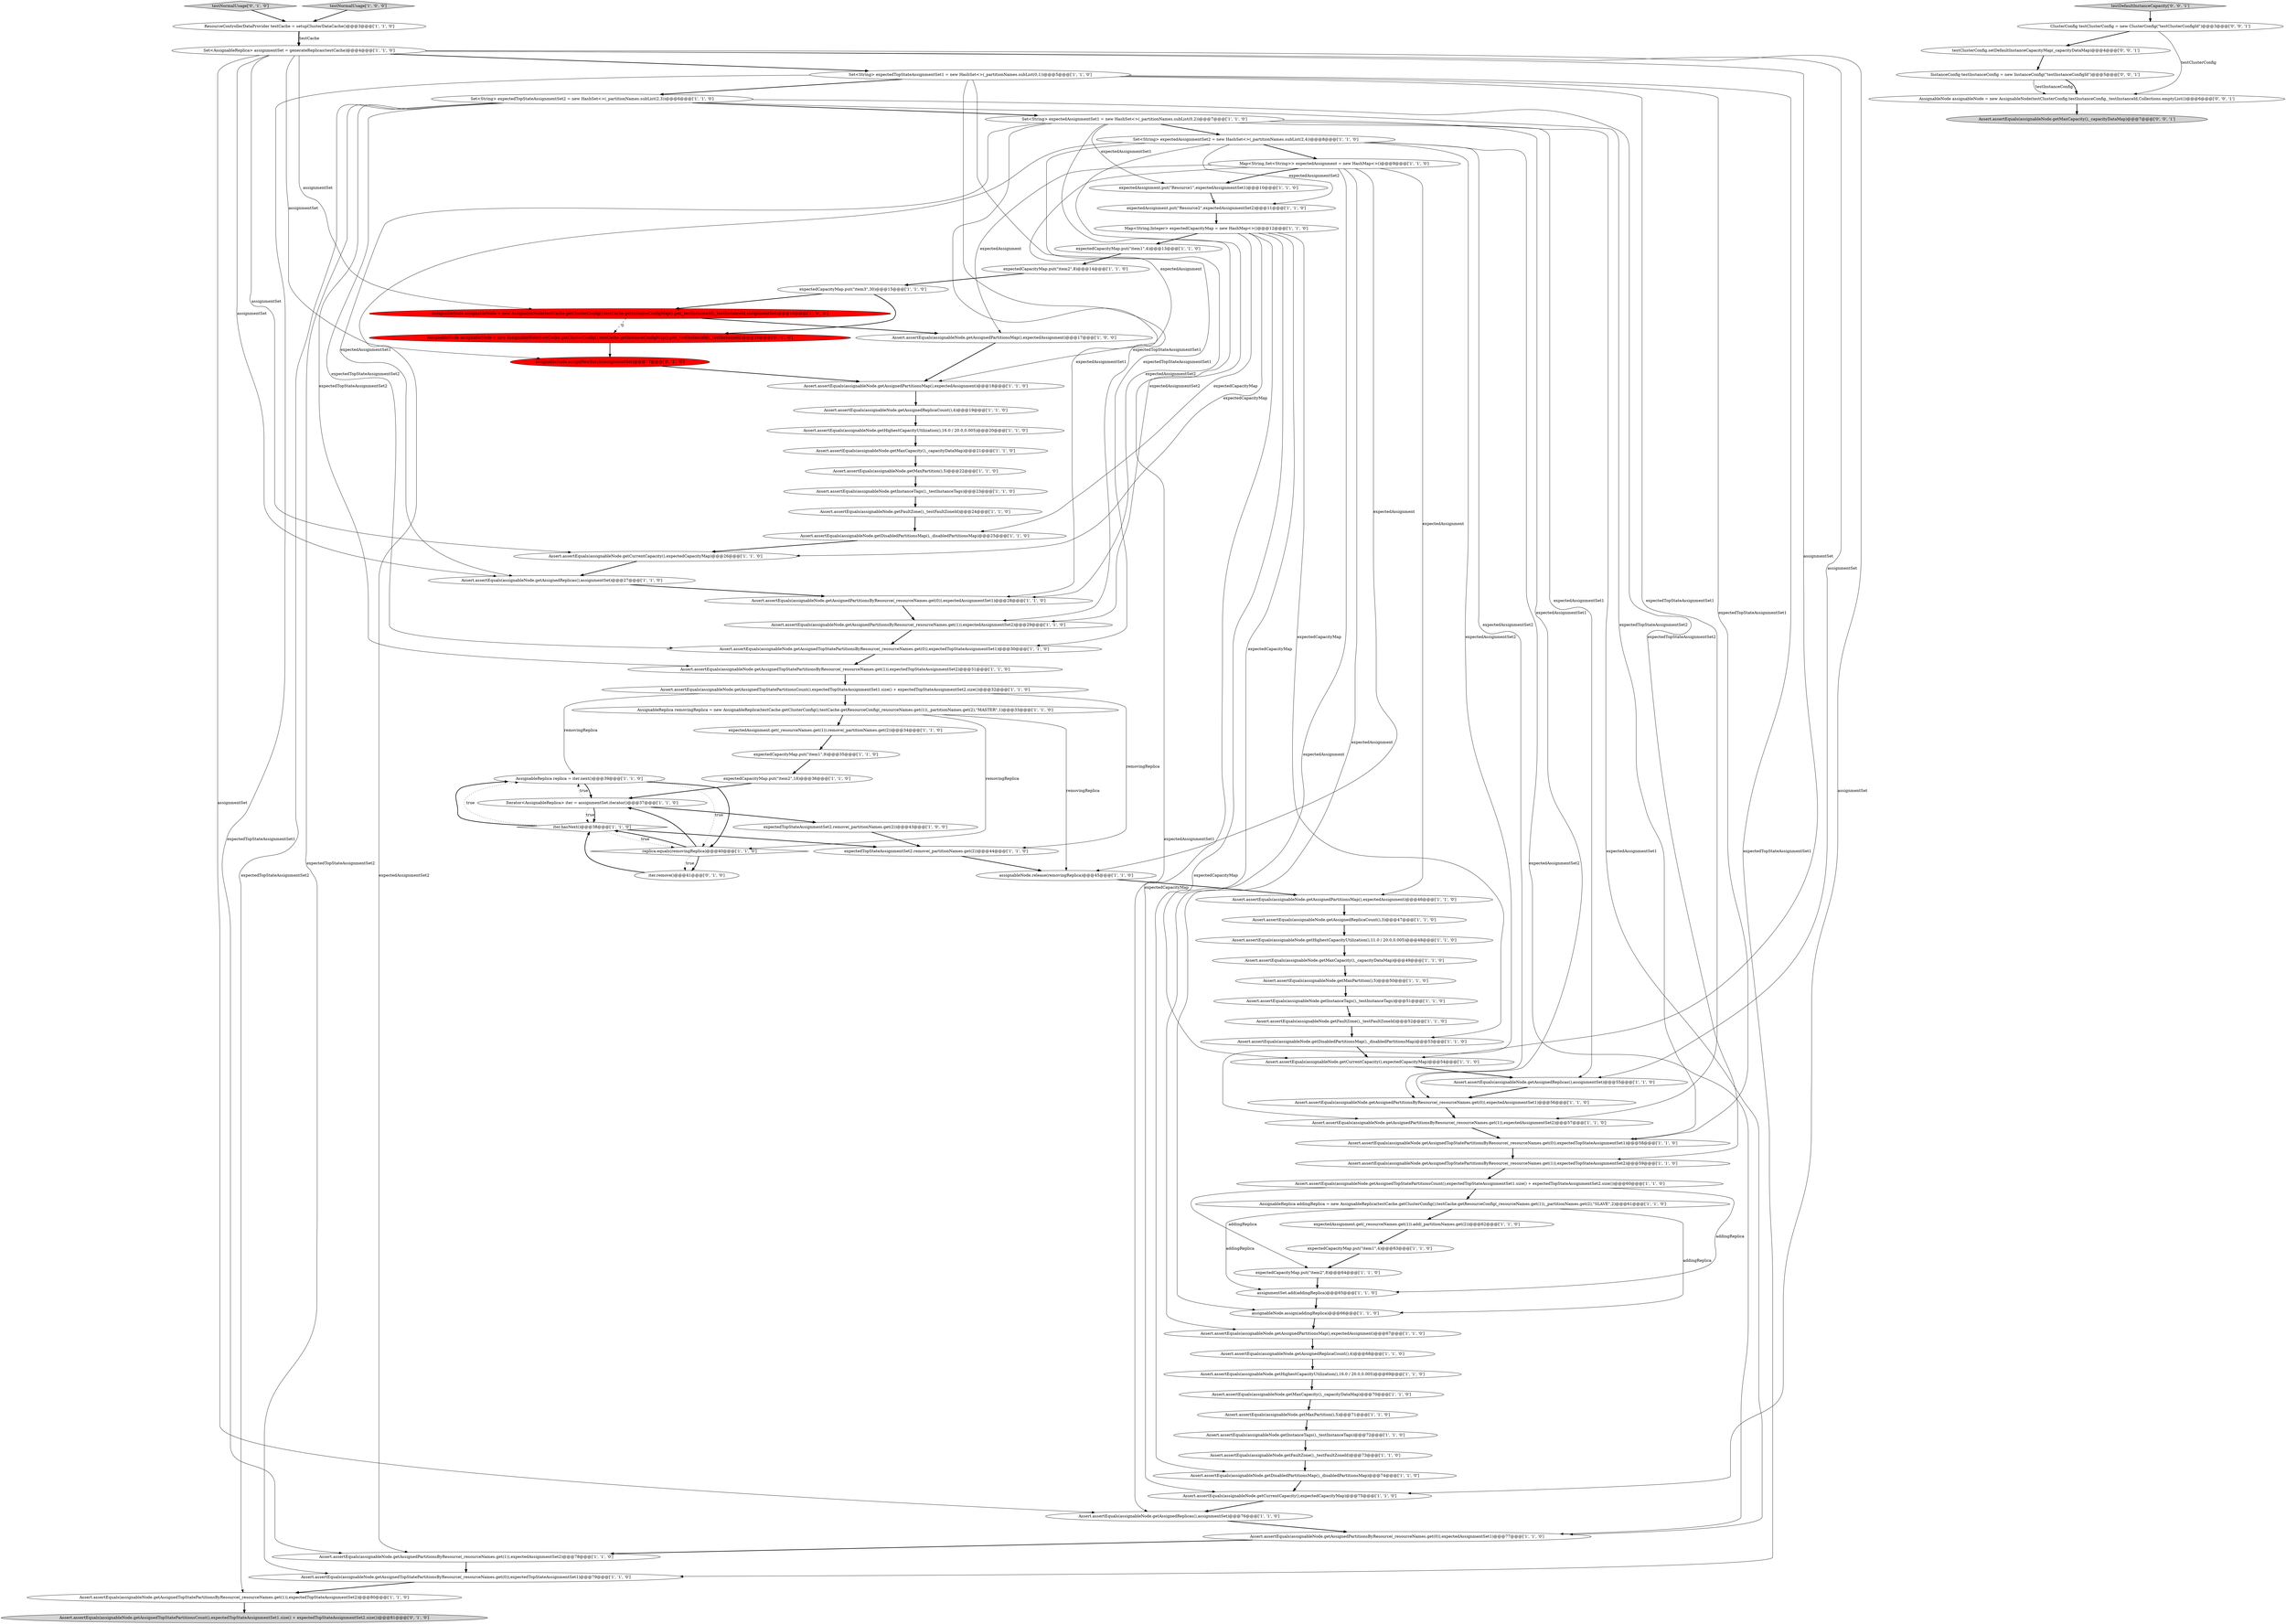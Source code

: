 digraph {
9 [style = filled, label = "Assert.assertEquals(assignableNode.getAssignedReplicas(),assignmentSet)@@@76@@@['1', '1', '0']", fillcolor = white, shape = ellipse image = "AAA0AAABBB1BBB"];
40 [style = filled, label = "Assert.assertEquals(assignableNode.getHighestCapacityUtilization(),16.0 / 20.0,0.005)@@@20@@@['1', '1', '0']", fillcolor = white, shape = ellipse image = "AAA0AAABBB1BBB"];
35 [style = filled, label = "Assert.assertEquals(assignableNode.getAssignedTopStatePartitionsByResource(_resourceNames.get(0)),expectedTopStateAssignmentSet1)@@@58@@@['1', '1', '0']", fillcolor = white, shape = ellipse image = "AAA0AAABBB1BBB"];
50 [style = filled, label = "Assert.assertEquals(assignableNode.getAssignedPartitionsByResource(_resourceNames.get(1)),expectedAssignmentSet2)@@@29@@@['1', '1', '0']", fillcolor = white, shape = ellipse image = "AAA0AAABBB1BBB"];
13 [style = filled, label = "Assert.assertEquals(assignableNode.getInstanceTags(),_testInstanceTags)@@@72@@@['1', '1', '0']", fillcolor = white, shape = ellipse image = "AAA0AAABBB1BBB"];
11 [style = filled, label = "expectedAssignment.put(\"Resource2\",expectedAssignmentSet2)@@@11@@@['1', '1', '0']", fillcolor = white, shape = ellipse image = "AAA0AAABBB1BBB"];
25 [style = filled, label = "Assert.assertEquals(assignableNode.getAssignedPartitionsMap(),expectedAssignment)@@@46@@@['1', '1', '0']", fillcolor = white, shape = ellipse image = "AAA0AAABBB1BBB"];
79 [style = filled, label = "assignableNode.assignNewBatch(assignmentSet)@@@17@@@['0', '1', '0']", fillcolor = red, shape = ellipse image = "AAA1AAABBB2BBB"];
10 [style = filled, label = "expectedCapacityMap.put(\"item2\",18)@@@36@@@['1', '1', '0']", fillcolor = white, shape = ellipse image = "AAA0AAABBB1BBB"];
78 [style = filled, label = "testNormalUsage['0', '1', '0']", fillcolor = lightgray, shape = diamond image = "AAA0AAABBB2BBB"];
70 [style = filled, label = "Map<String,Set<String>> expectedAssignment = new HashMap<>()@@@9@@@['1', '1', '0']", fillcolor = white, shape = ellipse image = "AAA0AAABBB1BBB"];
52 [style = filled, label = "iter.hasNext()@@@38@@@['1', '1', '0']", fillcolor = white, shape = diamond image = "AAA0AAABBB1BBB"];
57 [style = filled, label = "expectedCapacityMap.put(\"item3\",30)@@@15@@@['1', '1', '0']", fillcolor = white, shape = ellipse image = "AAA0AAABBB1BBB"];
2 [style = filled, label = "expectedCapacityMap.put(\"item1\",4)@@@13@@@['1', '1', '0']", fillcolor = white, shape = ellipse image = "AAA0AAABBB1BBB"];
75 [style = filled, label = "Assert.assertEquals(assignableNode.getAssignedPartitionsByResource(_resourceNames.get(0)),expectedAssignmentSet1)@@@77@@@['1', '1', '0']", fillcolor = white, shape = ellipse image = "AAA0AAABBB1BBB"];
15 [style = filled, label = "Assert.assertEquals(assignableNode.getAssignedTopStatePartitionsByResource(_resourceNames.get(1)),expectedTopStateAssignmentSet2)@@@59@@@['1', '1', '0']", fillcolor = white, shape = ellipse image = "AAA0AAABBB1BBB"];
23 [style = filled, label = "Assert.assertEquals(assignableNode.getAssignedPartitionsByResource(_resourceNames.get(0)),expectedAssignmentSet1)@@@28@@@['1', '1', '0']", fillcolor = white, shape = ellipse image = "AAA0AAABBB1BBB"];
14 [style = filled, label = "expectedCapacityMap.put(\"item2\",8)@@@64@@@['1', '1', '0']", fillcolor = white, shape = ellipse image = "AAA0AAABBB1BBB"];
54 [style = filled, label = "Assert.assertEquals(assignableNode.getFaultZone(),_testFaultZoneId)@@@24@@@['1', '1', '0']", fillcolor = white, shape = ellipse image = "AAA0AAABBB1BBB"];
6 [style = filled, label = "Assert.assertEquals(assignableNode.getAssignedPartitionsMap(),expectedAssignment)@@@18@@@['1', '1', '0']", fillcolor = white, shape = ellipse image = "AAA0AAABBB1BBB"];
77 [style = filled, label = "AssignableNode assignableNode = new AssignableNode(testCache.getClusterConfig(),testCache.getInstanceConfigMap().get(_testInstanceId),_testInstanceId)@@@16@@@['0', '1', '0']", fillcolor = red, shape = ellipse image = "AAA1AAABBB2BBB"];
45 [style = filled, label = "Assert.assertEquals(assignableNode.getAssignedTopStatePartitionsByResource(_resourceNames.get(1)),expectedTopStateAssignmentSet2)@@@31@@@['1', '1', '0']", fillcolor = white, shape = ellipse image = "AAA0AAABBB1BBB"];
48 [style = filled, label = "expectedTopStateAssignmentSet2.remove(_partitionNames.get(2))@@@44@@@['1', '1', '0']", fillcolor = white, shape = ellipse image = "AAA0AAABBB1BBB"];
41 [style = filled, label = "Assert.assertEquals(assignableNode.getAssignedPartitionsByResource(_resourceNames.get(1)),expectedAssignmentSet2)@@@57@@@['1', '1', '0']", fillcolor = white, shape = ellipse image = "AAA0AAABBB1BBB"];
63 [style = filled, label = "expectedCapacityMap.put(\"item1\",9)@@@35@@@['1', '1', '0']", fillcolor = white, shape = ellipse image = "AAA0AAABBB1BBB"];
73 [style = filled, label = "Assert.assertEquals(assignableNode.getInstanceTags(),_testInstanceTags)@@@23@@@['1', '1', '0']", fillcolor = white, shape = ellipse image = "AAA0AAABBB1BBB"];
60 [style = filled, label = "expectedCapacityMap.put(\"item1\",4)@@@63@@@['1', '1', '0']", fillcolor = white, shape = ellipse image = "AAA0AAABBB1BBB"];
30 [style = filled, label = "Assert.assertEquals(assignableNode.getAssignedPartitionsMap(),expectedAssignment)@@@67@@@['1', '1', '0']", fillcolor = white, shape = ellipse image = "AAA0AAABBB1BBB"];
32 [style = filled, label = "Assert.assertEquals(assignableNode.getAssignedReplicaCount(),4)@@@68@@@['1', '1', '0']", fillcolor = white, shape = ellipse image = "AAA0AAABBB1BBB"];
12 [style = filled, label = "Assert.assertEquals(assignableNode.getMaxCapacity(),_capacityDataMap)@@@21@@@['1', '1', '0']", fillcolor = white, shape = ellipse image = "AAA0AAABBB1BBB"];
34 [style = filled, label = "Assert.assertEquals(assignableNode.getMaxPartition(),5)@@@22@@@['1', '1', '0']", fillcolor = white, shape = ellipse image = "AAA0AAABBB1BBB"];
53 [style = filled, label = "Assert.assertEquals(assignableNode.getAssignedTopStatePartitionsByResource(_resourceNames.get(1)),expectedTopStateAssignmentSet2)@@@80@@@['1', '1', '0']", fillcolor = white, shape = ellipse image = "AAA0AAABBB1BBB"];
67 [style = filled, label = "Set<String> expectedTopStateAssignmentSet2 = new HashSet<>(_partitionNames.subList(2,3))@@@6@@@['1', '1', '0']", fillcolor = white, shape = ellipse image = "AAA0AAABBB1BBB"];
21 [style = filled, label = "AssignableNode assignableNode = new AssignableNode(testCache.getClusterConfig(),testCache.getInstanceConfigMap().get(_testInstanceId),_testInstanceId,assignmentSet)@@@16@@@['1', '0', '0']", fillcolor = red, shape = ellipse image = "AAA1AAABBB1BBB"];
49 [style = filled, label = "Iterator<AssignableReplica> iter = assignmentSet.iterator()@@@37@@@['1', '1', '0']", fillcolor = white, shape = ellipse image = "AAA0AAABBB1BBB"];
65 [style = filled, label = "Assert.assertEquals(assignableNode.getCurrentCapacity(),expectedCapacityMap)@@@75@@@['1', '1', '0']", fillcolor = white, shape = ellipse image = "AAA0AAABBB1BBB"];
68 [style = filled, label = "Assert.assertEquals(assignableNode.getAssignedPartitionsMap(),expectedAssignment)@@@17@@@['1', '0', '0']", fillcolor = white, shape = ellipse image = "AAA0AAABBB1BBB"];
24 [style = filled, label = "assignmentSet.add(addingReplica)@@@65@@@['1', '1', '0']", fillcolor = white, shape = ellipse image = "AAA0AAABBB1BBB"];
20 [style = filled, label = "Assert.assertEquals(assignableNode.getCurrentCapacity(),expectedCapacityMap)@@@54@@@['1', '1', '0']", fillcolor = white, shape = ellipse image = "AAA0AAABBB1BBB"];
0 [style = filled, label = "testNormalUsage['1', '0', '0']", fillcolor = lightgray, shape = diamond image = "AAA0AAABBB1BBB"];
62 [style = filled, label = "Assert.assertEquals(assignableNode.getAssignedTopStatePartitionsCount(),expectedTopStateAssignmentSet1.size() + expectedTopStateAssignmentSet2.size())@@@60@@@['1', '1', '0']", fillcolor = white, shape = ellipse image = "AAA0AAABBB1BBB"];
19 [style = filled, label = "expectedAssignment.get(_resourceNames.get(1)).remove(_partitionNames.get(2))@@@34@@@['1', '1', '0']", fillcolor = white, shape = ellipse image = "AAA0AAABBB1BBB"];
84 [style = filled, label = "InstanceConfig testInstanceConfig = new InstanceConfig(\"testInstanceConfigId\")@@@5@@@['0', '0', '1']", fillcolor = white, shape = ellipse image = "AAA0AAABBB3BBB"];
8 [style = filled, label = "Set<String> expectedTopStateAssignmentSet1 = new HashSet<>(_partitionNames.subList(0,1))@@@5@@@['1', '1', '0']", fillcolor = white, shape = ellipse image = "AAA0AAABBB1BBB"];
83 [style = filled, label = "testClusterConfig.setDefaultInstanceCapacityMap(_capacityDataMap)@@@4@@@['0', '0', '1']", fillcolor = white, shape = ellipse image = "AAA0AAABBB3BBB"];
29 [style = filled, label = "Assert.assertEquals(assignableNode.getAssignedReplicaCount(),4)@@@19@@@['1', '1', '0']", fillcolor = white, shape = ellipse image = "AAA0AAABBB1BBB"];
72 [style = filled, label = "expectedCapacityMap.put(\"item2\",8)@@@14@@@['1', '1', '0']", fillcolor = white, shape = ellipse image = "AAA0AAABBB1BBB"];
82 [style = filled, label = "Assert.assertEquals(assignableNode.getMaxCapacity(),_capacityDataMap)@@@7@@@['0', '0', '1']", fillcolor = lightgray, shape = ellipse image = "AAA0AAABBB3BBB"];
86 [style = filled, label = "ClusterConfig testClusterConfig = new ClusterConfig(\"testClusterConfigId\")@@@3@@@['0', '0', '1']", fillcolor = white, shape = ellipse image = "AAA0AAABBB3BBB"];
76 [style = filled, label = "Assert.assertEquals(assignableNode.getInstanceTags(),_testInstanceTags)@@@51@@@['1', '1', '0']", fillcolor = white, shape = ellipse image = "AAA0AAABBB1BBB"];
17 [style = filled, label = "assignableNode.release(removingReplica)@@@45@@@['1', '1', '0']", fillcolor = white, shape = ellipse image = "AAA0AAABBB1BBB"];
74 [style = filled, label = "Assert.assertEquals(assignableNode.getMaxCapacity(),_capacityDataMap)@@@70@@@['1', '1', '0']", fillcolor = white, shape = ellipse image = "AAA0AAABBB1BBB"];
71 [style = filled, label = "Assert.assertEquals(assignableNode.getAssignedReplicas(),assignmentSet)@@@55@@@['1', '1', '0']", fillcolor = white, shape = ellipse image = "AAA0AAABBB1BBB"];
66 [style = filled, label = "Assert.assertEquals(assignableNode.getAssignedReplicaCount(),3)@@@47@@@['1', '1', '0']", fillcolor = white, shape = ellipse image = "AAA0AAABBB1BBB"];
1 [style = filled, label = "Set<String> expectedAssignmentSet1 = new HashSet<>(_partitionNames.subList(0,2))@@@7@@@['1', '1', '0']", fillcolor = white, shape = ellipse image = "AAA0AAABBB1BBB"];
46 [style = filled, label = "Assert.assertEquals(assignableNode.getAssignedReplicas(),assignmentSet)@@@27@@@['1', '1', '0']", fillcolor = white, shape = ellipse image = "AAA0AAABBB1BBB"];
87 [style = filled, label = "AssignableNode assignableNode = new AssignableNode(testClusterConfig,testInstanceConfig,_testInstanceId,Collections.emptyList())@@@6@@@['0', '0', '1']", fillcolor = white, shape = ellipse image = "AAA0AAABBB3BBB"];
59 [style = filled, label = "Set<AssignableReplica> assignmentSet = generateReplicas(testCache)@@@4@@@['1', '1', '0']", fillcolor = white, shape = ellipse image = "AAA0AAABBB1BBB"];
58 [style = filled, label = "Assert.assertEquals(assignableNode.getHighestCapacityUtilization(),16.0 / 20.0,0.005)@@@69@@@['1', '1', '0']", fillcolor = white, shape = ellipse image = "AAA0AAABBB1BBB"];
33 [style = filled, label = "Assert.assertEquals(assignableNode.getDisabledPartitionsMap(),_disabledPartitionsMap)@@@74@@@['1', '1', '0']", fillcolor = white, shape = ellipse image = "AAA0AAABBB1BBB"];
3 [style = filled, label = "AssignableReplica addingReplica = new AssignableReplica(testCache.getClusterConfig(),testCache.getResourceConfig(_resourceNames.get(1)),_partitionNames.get(2),\"SLAVE\",2)@@@61@@@['1', '1', '0']", fillcolor = white, shape = ellipse image = "AAA0AAABBB1BBB"];
69 [style = filled, label = "replica.equals(removingReplica)@@@40@@@['1', '1', '0']", fillcolor = white, shape = diamond image = "AAA0AAABBB1BBB"];
85 [style = filled, label = "testDefaultInstanceCapacity['0', '0', '1']", fillcolor = lightgray, shape = diamond image = "AAA0AAABBB3BBB"];
4 [style = filled, label = "Set<String> expectedAssignmentSet2 = new HashSet<>(_partitionNames.subList(2,4))@@@8@@@['1', '1', '0']", fillcolor = white, shape = ellipse image = "AAA0AAABBB1BBB"];
16 [style = filled, label = "expectedTopStateAssignmentSet2.remove(_partitionNames.get(2))@@@43@@@['1', '0', '0']", fillcolor = white, shape = ellipse image = "AAA0AAABBB1BBB"];
5 [style = filled, label = "expectedAssignment.put(\"Resource1\",expectedAssignmentSet1)@@@10@@@['1', '1', '0']", fillcolor = white, shape = ellipse image = "AAA0AAABBB1BBB"];
27 [style = filled, label = "Assert.assertEquals(assignableNode.getAssignedTopStatePartitionsByResource(_resourceNames.get(0)),expectedTopStateAssignmentSet1)@@@79@@@['1', '1', '0']", fillcolor = white, shape = ellipse image = "AAA0AAABBB1BBB"];
55 [style = filled, label = "Assert.assertEquals(assignableNode.getMaxPartition(),5)@@@71@@@['1', '1', '0']", fillcolor = white, shape = ellipse image = "AAA0AAABBB1BBB"];
28 [style = filled, label = "ResourceControllerDataProvider testCache = setupClusterDataCache()@@@3@@@['1', '1', '0']", fillcolor = white, shape = ellipse image = "AAA0AAABBB1BBB"];
37 [style = filled, label = "Assert.assertEquals(assignableNode.getDisabledPartitionsMap(),_disabledPartitionsMap)@@@53@@@['1', '1', '0']", fillcolor = white, shape = ellipse image = "AAA0AAABBB1BBB"];
64 [style = filled, label = "AssignableReplica replica = iter.next()@@@39@@@['1', '1', '0']", fillcolor = white, shape = ellipse image = "AAA0AAABBB1BBB"];
43 [style = filled, label = "Assert.assertEquals(assignableNode.getAssignedTopStatePartitionsByResource(_resourceNames.get(0)),expectedTopStateAssignmentSet1)@@@30@@@['1', '1', '0']", fillcolor = white, shape = ellipse image = "AAA0AAABBB1BBB"];
81 [style = filled, label = "Assert.assertEquals(assignableNode.getAssignedTopStatePartitionsCount(),expectedTopStateAssignmentSet1.size() + expectedTopStateAssignmentSet2.size())@@@81@@@['0', '1', '0']", fillcolor = lightgray, shape = ellipse image = "AAA0AAABBB2BBB"];
80 [style = filled, label = "iter.remove()@@@41@@@['0', '1', '0']", fillcolor = white, shape = ellipse image = "AAA0AAABBB2BBB"];
47 [style = filled, label = "Assert.assertEquals(assignableNode.getAssignedPartitionsByResource(_resourceNames.get(0)),expectedAssignmentSet1)@@@56@@@['1', '1', '0']", fillcolor = white, shape = ellipse image = "AAA0AAABBB1BBB"];
18 [style = filled, label = "expectedAssignment.get(_resourceNames.get(1)).add(_partitionNames.get(2))@@@62@@@['1', '1', '0']", fillcolor = white, shape = ellipse image = "AAA0AAABBB1BBB"];
22 [style = filled, label = "Assert.assertEquals(assignableNode.getFaultZone(),_testFaultZoneId)@@@52@@@['1', '1', '0']", fillcolor = white, shape = ellipse image = "AAA0AAABBB1BBB"];
42 [style = filled, label = "Assert.assertEquals(assignableNode.getAssignedTopStatePartitionsCount(),expectedTopStateAssignmentSet1.size() + expectedTopStateAssignmentSet2.size())@@@32@@@['1', '1', '0']", fillcolor = white, shape = ellipse image = "AAA0AAABBB1BBB"];
44 [style = filled, label = "assignableNode.assign(addingReplica)@@@66@@@['1', '1', '0']", fillcolor = white, shape = ellipse image = "AAA0AAABBB1BBB"];
51 [style = filled, label = "Map<String,Integer> expectedCapacityMap = new HashMap<>()@@@12@@@['1', '1', '0']", fillcolor = white, shape = ellipse image = "AAA0AAABBB1BBB"];
36 [style = filled, label = "Assert.assertEquals(assignableNode.getHighestCapacityUtilization(),11.0 / 20.0,0.005)@@@48@@@['1', '1', '0']", fillcolor = white, shape = ellipse image = "AAA0AAABBB1BBB"];
56 [style = filled, label = "Assert.assertEquals(assignableNode.getMaxCapacity(),_capacityDataMap)@@@49@@@['1', '1', '0']", fillcolor = white, shape = ellipse image = "AAA0AAABBB1BBB"];
39 [style = filled, label = "Assert.assertEquals(assignableNode.getDisabledPartitionsMap(),_disabledPartitionsMap)@@@25@@@['1', '1', '0']", fillcolor = white, shape = ellipse image = "AAA0AAABBB1BBB"];
38 [style = filled, label = "Assert.assertEquals(assignableNode.getFaultZone(),_testFaultZoneId)@@@73@@@['1', '1', '0']", fillcolor = white, shape = ellipse image = "AAA0AAABBB1BBB"];
7 [style = filled, label = "Assert.assertEquals(assignableNode.getCurrentCapacity(),expectedCapacityMap)@@@26@@@['1', '1', '0']", fillcolor = white, shape = ellipse image = "AAA0AAABBB1BBB"];
26 [style = filled, label = "Assert.assertEquals(assignableNode.getAssignedPartitionsByResource(_resourceNames.get(1)),expectedAssignmentSet2)@@@78@@@['1', '1', '0']", fillcolor = white, shape = ellipse image = "AAA0AAABBB1BBB"];
61 [style = filled, label = "AssignableReplica removingReplica = new AssignableReplica(testCache.getClusterConfig(),testCache.getResourceConfig(_resourceNames.get(1)),_partitionNames.get(2),\"MASTER\",1)@@@33@@@['1', '1', '0']", fillcolor = white, shape = ellipse image = "AAA0AAABBB1BBB"];
31 [style = filled, label = "Assert.assertEquals(assignableNode.getMaxPartition(),5)@@@50@@@['1', '1', '0']", fillcolor = white, shape = ellipse image = "AAA0AAABBB1BBB"];
17->25 [style = bold, label=""];
14->24 [style = bold, label=""];
62->3 [style = bold, label=""];
83->84 [style = bold, label=""];
52->64 [style = bold, label=""];
67->43 [style = solid, label="expectedTopStateAssignmentSet2"];
3->44 [style = solid, label="addingReplica"];
49->16 [style = bold, label=""];
72->57 [style = bold, label=""];
22->37 [style = bold, label=""];
59->46 [style = solid, label="assignmentSet"];
59->20 [style = solid, label="assignmentSet"];
79->6 [style = bold, label=""];
73->54 [style = bold, label=""];
61->19 [style = bold, label=""];
55->13 [style = bold, label=""];
67->1 [style = bold, label=""];
69->80 [style = bold, label=""];
85->86 [style = bold, label=""];
52->64 [style = dotted, label="true"];
6->29 [style = bold, label=""];
53->81 [style = bold, label=""];
3->18 [style = bold, label=""];
87->82 [style = bold, label=""];
1->46 [style = solid, label="expectedAssignmentSet1"];
4->11 [style = solid, label="expectedAssignmentSet2"];
71->47 [style = bold, label=""];
51->7 [style = solid, label="expectedCapacityMap"];
19->63 [style = bold, label=""];
65->9 [style = bold, label=""];
45->42 [style = bold, label=""];
66->36 [style = bold, label=""];
67->15 [style = solid, label="expectedTopStateAssignmentSet2"];
70->25 [style = solid, label="expectedAssignment"];
52->69 [style = dotted, label="true"];
1->23 [style = solid, label="expectedAssignmentSet1"];
1->4 [style = bold, label=""];
11->51 [style = bold, label=""];
51->37 [style = solid, label="expectedCapacityMap"];
50->43 [style = bold, label=""];
34->73 [style = bold, label=""];
7->46 [style = bold, label=""];
27->53 [style = bold, label=""];
24->44 [style = bold, label=""];
70->30 [style = solid, label="expectedAssignment"];
42->48 [style = solid, label="removingReplica"];
4->41 [style = solid, label="expectedAssignmentSet2"];
49->64 [style = dotted, label="true"];
48->17 [style = bold, label=""];
62->24 [style = solid, label="addingReplica"];
43->45 [style = bold, label=""];
4->47 [style = solid, label="expectedAssignmentSet2"];
61->17 [style = solid, label="removingReplica"];
26->27 [style = bold, label=""];
67->35 [style = solid, label="expectedTopStateAssignmentSet2"];
59->9 [style = solid, label="assignmentSet"];
70->5 [style = bold, label=""];
39->7 [style = bold, label=""];
57->21 [style = bold, label=""];
8->67 [style = bold, label=""];
32->58 [style = bold, label=""];
52->48 [style = bold, label=""];
51->20 [style = solid, label="expectedCapacityMap"];
31->76 [style = bold, label=""];
84->87 [style = solid, label="testInstanceConfig"];
47->41 [style = bold, label=""];
21->68 [style = bold, label=""];
29->40 [style = bold, label=""];
59->65 [style = solid, label="assignmentSet"];
67->27 [style = solid, label="expectedTopStateAssignmentSet2"];
67->53 [style = solid, label="expectedTopStateAssignmentSet2"];
5->11 [style = bold, label=""];
33->65 [style = bold, label=""];
68->6 [style = bold, label=""];
38->33 [style = bold, label=""];
4->23 [style = solid, label="expectedAssignmentSet2"];
1->75 [style = solid, label="expectedAssignmentSet1"];
28->59 [style = bold, label=""];
10->49 [style = bold, label=""];
8->26 [style = solid, label="expectedTopStateAssignmentSet1"];
42->61 [style = bold, label=""];
59->71 [style = solid, label="assignmentSet"];
80->52 [style = bold, label=""];
63->10 [style = bold, label=""];
44->30 [style = bold, label=""];
4->50 [style = solid, label="expectedAssignmentSet2"];
3->24 [style = solid, label="addingReplica"];
61->69 [style = solid, label="removingReplica"];
56->31 [style = bold, label=""];
35->15 [style = bold, label=""];
18->60 [style = bold, label=""];
30->32 [style = bold, label=""];
75->26 [style = bold, label=""];
51->39 [style = solid, label="expectedCapacityMap"];
69->80 [style = dotted, label="true"];
59->8 [style = bold, label=""];
8->41 [style = solid, label="expectedTopStateAssignmentSet1"];
86->83 [style = bold, label=""];
57->77 [style = bold, label=""];
54->39 [style = bold, label=""];
40->12 [style = bold, label=""];
59->7 [style = solid, label="assignmentSet"];
51->33 [style = solid, label="expectedCapacityMap"];
49->52 [style = dotted, label="true"];
60->14 [style = bold, label=""];
51->2 [style = bold, label=""];
58->74 [style = bold, label=""];
21->77 [style = dashed, label="0"];
16->48 [style = bold, label=""];
78->28 [style = bold, label=""];
59->21 [style = solid, label="assignmentSet"];
28->59 [style = solid, label="testCache"];
1->47 [style = solid, label="expectedAssignmentSet1"];
1->5 [style = solid, label="expectedAssignmentSet1"];
46->23 [style = bold, label=""];
69->49 [style = bold, label=""];
23->50 [style = bold, label=""];
76->22 [style = bold, label=""];
2->72 [style = bold, label=""];
4->70 [style = bold, label=""];
51->65 [style = solid, label="expectedCapacityMap"];
41->35 [style = bold, label=""];
36->56 [style = bold, label=""];
9->75 [style = bold, label=""];
70->44 [style = solid, label="expectedAssignment"];
59->79 [style = solid, label="assignmentSet"];
64->69 [style = bold, label=""];
74->55 [style = bold, label=""];
8->50 [style = solid, label="expectedTopStateAssignmentSet1"];
70->68 [style = solid, label="expectedAssignment"];
37->20 [style = bold, label=""];
12->34 [style = bold, label=""];
8->27 [style = solid, label="expectedTopStateAssignmentSet1"];
15->62 [style = bold, label=""];
62->14 [style = solid, label="addingReplica"];
20->71 [style = bold, label=""];
1->71 [style = solid, label="expectedAssignmentSet1"];
77->79 [style = bold, label=""];
1->9 [style = solid, label="expectedAssignmentSet1"];
42->64 [style = solid, label="removingReplica"];
84->87 [style = bold, label=""];
49->52 [style = bold, label=""];
64->69 [style = dotted, label="true"];
70->6 [style = solid, label="expectedAssignment"];
4->26 [style = solid, label="expectedAssignmentSet2"];
13->38 [style = bold, label=""];
64->49 [style = bold, label=""];
70->17 [style = solid, label="expectedAssignment"];
69->52 [style = bold, label=""];
8->43 [style = solid, label="expectedTopStateAssignmentSet1"];
8->35 [style = solid, label="expectedTopStateAssignmentSet1"];
67->45 [style = solid, label="expectedTopStateAssignmentSet2"];
25->66 [style = bold, label=""];
0->28 [style = bold, label=""];
86->87 [style = solid, label="testClusterConfig"];
4->75 [style = solid, label="expectedAssignmentSet2"];
}
